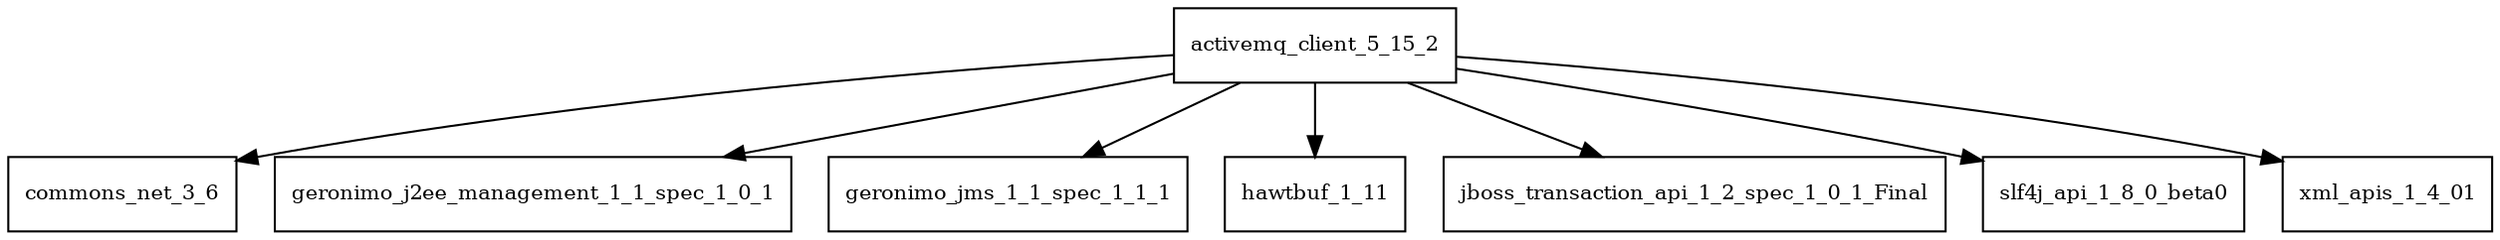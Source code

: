 digraph activemq_client_5_15_2_dependencies {
  node [shape = box, fontsize=10.0];
  activemq_client_5_15_2 -> commons_net_3_6;
  activemq_client_5_15_2 -> geronimo_j2ee_management_1_1_spec_1_0_1;
  activemq_client_5_15_2 -> geronimo_jms_1_1_spec_1_1_1;
  activemq_client_5_15_2 -> hawtbuf_1_11;
  activemq_client_5_15_2 -> jboss_transaction_api_1_2_spec_1_0_1_Final;
  activemq_client_5_15_2 -> slf4j_api_1_8_0_beta0;
  activemq_client_5_15_2 -> xml_apis_1_4_01;
}
